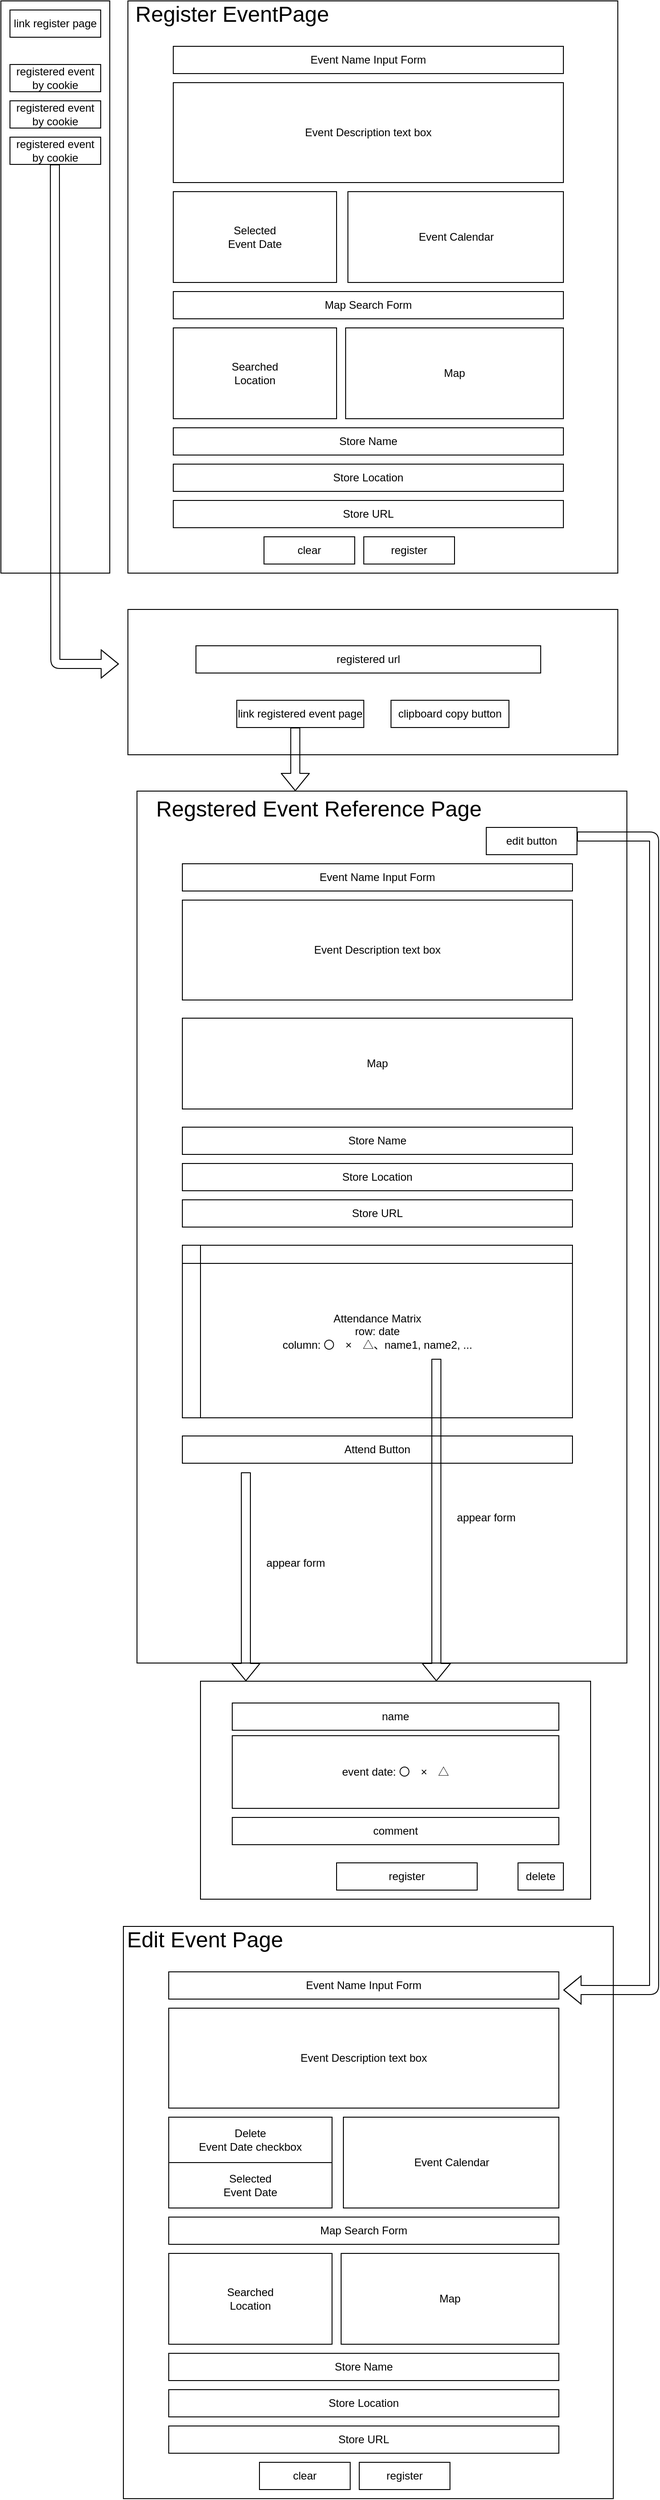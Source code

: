 <mxfile version="13.9.7" type="github">
  <diagram id="76KLX1Tyw8OJ2HWkUYvw" name="Page-1">
    <mxGraphModel dx="1422" dy="762" grid="1" gridSize="10" guides="1" tooltips="1" connect="1" arrows="1" fold="1" page="1" pageScale="1" pageWidth="827" pageHeight="1169" math="0" shadow="0">
      <root>
        <mxCell id="0" />
        <mxCell id="1" parent="0" />
        <mxCell id="SeXQM4YsFDkqSfDYHbvO-1" value="" style="rounded=0;whiteSpace=wrap;html=1;" parent="1" vertex="1">
          <mxGeometry x="170" y="40" width="540" height="630" as="geometry" />
        </mxCell>
        <mxCell id="SeXQM4YsFDkqSfDYHbvO-2" value="" style="rounded=0;whiteSpace=wrap;html=1;" parent="1" vertex="1">
          <mxGeometry x="30" y="40" width="120" height="630" as="geometry" />
        </mxCell>
        <mxCell id="SeXQM4YsFDkqSfDYHbvO-3" value="Event Name Input Form" style="rounded=0;whiteSpace=wrap;html=1;" parent="1" vertex="1">
          <mxGeometry x="220" y="90" width="430" height="30" as="geometry" />
        </mxCell>
        <mxCell id="SeXQM4YsFDkqSfDYHbvO-5" value="Selected&lt;br&gt;Event Date" style="rounded=0;whiteSpace=wrap;html=1;" parent="1" vertex="1">
          <mxGeometry x="220" y="250" width="180" height="100" as="geometry" />
        </mxCell>
        <mxCell id="SeXQM4YsFDkqSfDYHbvO-7" value="Map" style="rounded=0;whiteSpace=wrap;html=1;" parent="1" vertex="1">
          <mxGeometry x="410" y="400" width="240" height="100" as="geometry" />
        </mxCell>
        <mxCell id="SeXQM4YsFDkqSfDYHbvO-9" value="Map Search Form" style="rounded=0;whiteSpace=wrap;html=1;" parent="1" vertex="1">
          <mxGeometry x="220" y="360" width="430" height="30" as="geometry" />
        </mxCell>
        <mxCell id="SeXQM4YsFDkqSfDYHbvO-16" value="Event Description text box" style="rounded=0;whiteSpace=wrap;html=1;" parent="1" vertex="1">
          <mxGeometry x="220" y="130" width="430" height="110" as="geometry" />
        </mxCell>
        <mxCell id="SeXQM4YsFDkqSfDYHbvO-18" value="Event Calendar" style="rounded=0;whiteSpace=wrap;html=1;" parent="1" vertex="1">
          <mxGeometry x="412.5" y="250" width="237.5" height="100" as="geometry" />
        </mxCell>
        <mxCell id="SeXQM4YsFDkqSfDYHbvO-21" value="Searched&lt;br&gt;Location" style="rounded=0;whiteSpace=wrap;html=1;" parent="1" vertex="1">
          <mxGeometry x="220" y="400" width="180" height="100" as="geometry" />
        </mxCell>
        <mxCell id="SeXQM4YsFDkqSfDYHbvO-22" value="Store Name" style="rounded=0;whiteSpace=wrap;html=1;" parent="1" vertex="1">
          <mxGeometry x="220" y="510" width="430" height="30" as="geometry" />
        </mxCell>
        <mxCell id="SeXQM4YsFDkqSfDYHbvO-23" value="Store Location" style="rounded=0;whiteSpace=wrap;html=1;" parent="1" vertex="1">
          <mxGeometry x="220" y="550" width="430" height="30" as="geometry" />
        </mxCell>
        <mxCell id="SeXQM4YsFDkqSfDYHbvO-24" value="Store URL" style="rounded=0;whiteSpace=wrap;html=1;" parent="1" vertex="1">
          <mxGeometry x="220" y="590" width="430" height="30" as="geometry" />
        </mxCell>
        <mxCell id="SeXQM4YsFDkqSfDYHbvO-25" value="link register page" style="rounded=0;whiteSpace=wrap;html=1;" parent="1" vertex="1">
          <mxGeometry x="40" y="50" width="100" height="30" as="geometry" />
        </mxCell>
        <mxCell id="SeXQM4YsFDkqSfDYHbvO-26" value="clear&lt;span style=&quot;color: rgba(0 , 0 , 0 , 0) ; font-family: monospace ; font-size: 0px&quot;&gt;%3CmxGraphModel%3E%3Croot%3E%3CmxCell%20id%3D%220%22%2F%3E%3CmxCell%20id%3D%221%22%20parent%3D%220%22%2F%3E%3CmxCell%20id%3D%222%22%20value%3D%22link%20register%20page%22%20style%3D%22rounded%3D0%3BwhiteSpace%3Dwrap%3Bhtml%3D1%3B%22%20vertex%3D%221%22%20parent%3D%221%22%3E%3CmxGeometry%20x%3D%2240%22%20y%3D%2250%22%20width%3D%22100%22%20height%3D%2230%22%20as%3D%22geometry%22%2F%3E%3C%2FmxCell%3E%3C%2Froot%3E%3C%2FmxGraphModel%3E&lt;/span&gt;" style="rounded=0;whiteSpace=wrap;html=1;" parent="1" vertex="1">
          <mxGeometry x="320" y="630" width="100" height="30" as="geometry" />
        </mxCell>
        <mxCell id="SeXQM4YsFDkqSfDYHbvO-27" value="register" style="rounded=0;whiteSpace=wrap;html=1;" parent="1" vertex="1">
          <mxGeometry x="430" y="630" width="100" height="30" as="geometry" />
        </mxCell>
        <mxCell id="SeXQM4YsFDkqSfDYHbvO-28" value="registered event&lt;br&gt;by cookie" style="rounded=0;whiteSpace=wrap;html=1;" parent="1" vertex="1">
          <mxGeometry x="40" y="110" width="100" height="30" as="geometry" />
        </mxCell>
        <mxCell id="SeXQM4YsFDkqSfDYHbvO-29" value="registered event&lt;br&gt;by cookie" style="rounded=0;whiteSpace=wrap;html=1;" parent="1" vertex="1">
          <mxGeometry x="40" y="150" width="100" height="30" as="geometry" />
        </mxCell>
        <mxCell id="SeXQM4YsFDkqSfDYHbvO-30" value="registered event&lt;br&gt;by cookie" style="rounded=0;whiteSpace=wrap;html=1;" parent="1" vertex="1">
          <mxGeometry x="40" y="190" width="100" height="30" as="geometry" />
        </mxCell>
        <mxCell id="SeXQM4YsFDkqSfDYHbvO-31" value="&lt;font style=&quot;font-size: 24px&quot;&gt;Register EventPage&lt;/font&gt;" style="text;html=1;strokeColor=none;fillColor=none;align=center;verticalAlign=middle;whiteSpace=wrap;rounded=0;" parent="1" vertex="1">
          <mxGeometry x="170" y="40" width="230" height="30" as="geometry" />
        </mxCell>
        <mxCell id="SeXQM4YsFDkqSfDYHbvO-34" value="" style="rounded=0;whiteSpace=wrap;html=1;" parent="1" vertex="1">
          <mxGeometry x="180" y="910" width="540" height="960" as="geometry" />
        </mxCell>
        <mxCell id="SeXQM4YsFDkqSfDYHbvO-35" value="&lt;font style=&quot;font-size: 24px&quot;&gt;Regstered Event Reference Page&lt;/font&gt;" style="text;html=1;align=center;verticalAlign=middle;resizable=0;points=[];autosize=1;" parent="1" vertex="1">
          <mxGeometry x="195" y="920" width="370" height="20" as="geometry" />
        </mxCell>
        <mxCell id="SeXQM4YsFDkqSfDYHbvO-36" value="Event Name Input Form" style="rounded=0;whiteSpace=wrap;html=1;" parent="1" vertex="1">
          <mxGeometry x="230" y="990" width="430" height="30" as="geometry" />
        </mxCell>
        <mxCell id="SeXQM4YsFDkqSfDYHbvO-37" value="Event Description text box" style="rounded=0;whiteSpace=wrap;html=1;" parent="1" vertex="1">
          <mxGeometry x="230" y="1030" width="430" height="110" as="geometry" />
        </mxCell>
        <mxCell id="SeXQM4YsFDkqSfDYHbvO-38" value="Map" style="rounded=0;whiteSpace=wrap;html=1;" parent="1" vertex="1">
          <mxGeometry x="230" y="1160" width="430" height="100" as="geometry" />
        </mxCell>
        <mxCell id="SeXQM4YsFDkqSfDYHbvO-39" value="Store Name" style="rounded=0;whiteSpace=wrap;html=1;" parent="1" vertex="1">
          <mxGeometry x="230" y="1280" width="430" height="30" as="geometry" />
        </mxCell>
        <mxCell id="SeXQM4YsFDkqSfDYHbvO-40" value="Store Location" style="rounded=0;whiteSpace=wrap;html=1;" parent="1" vertex="1">
          <mxGeometry x="230" y="1320" width="430" height="30" as="geometry" />
        </mxCell>
        <mxCell id="SeXQM4YsFDkqSfDYHbvO-41" value="Store URL" style="rounded=0;whiteSpace=wrap;html=1;" parent="1" vertex="1">
          <mxGeometry x="230" y="1360" width="430" height="30" as="geometry" />
        </mxCell>
        <mxCell id="SeXQM4YsFDkqSfDYHbvO-42" value="Attendance Matrix&lt;br&gt;row: date&lt;br&gt;column: 〇　×　△、name1, name2, ..." style="shape=internalStorage;whiteSpace=wrap;html=1;backgroundOutline=1;" parent="1" vertex="1">
          <mxGeometry x="230" y="1410" width="430" height="190" as="geometry" />
        </mxCell>
        <mxCell id="SeXQM4YsFDkqSfDYHbvO-43" value="edit button" style="rounded=0;whiteSpace=wrap;html=1;" parent="1" vertex="1">
          <mxGeometry x="565" y="950" width="100" height="30" as="geometry" />
        </mxCell>
        <mxCell id="SeXQM4YsFDkqSfDYHbvO-44" value="" style="rounded=0;whiteSpace=wrap;html=1;" parent="1" vertex="1">
          <mxGeometry x="250" y="1890" width="430" height="240" as="geometry" />
        </mxCell>
        <mxCell id="SeXQM4YsFDkqSfDYHbvO-45" value="Attend Button" style="rounded=0;whiteSpace=wrap;html=1;" parent="1" vertex="1">
          <mxGeometry x="230" y="1620" width="430" height="30" as="geometry" />
        </mxCell>
        <mxCell id="SeXQM4YsFDkqSfDYHbvO-47" value="" style="shape=flexArrow;endArrow=classic;html=1;" parent="1" edge="1">
          <mxGeometry width="50" height="50" relative="1" as="geometry">
            <mxPoint x="300" y="1660" as="sourcePoint" />
            <mxPoint x="300" y="1890" as="targetPoint" />
          </mxGeometry>
        </mxCell>
        <mxCell id="SeXQM4YsFDkqSfDYHbvO-48" value="appear form" style="text;html=1;strokeColor=none;fillColor=none;align=center;verticalAlign=middle;whiteSpace=wrap;rounded=0;" parent="1" vertex="1">
          <mxGeometry x="310" y="1750" width="90" height="20" as="geometry" />
        </mxCell>
        <mxCell id="SeXQM4YsFDkqSfDYHbvO-49" value="name" style="rounded=0;whiteSpace=wrap;html=1;" parent="1" vertex="1">
          <mxGeometry x="285" y="1914" width="360" height="30" as="geometry" />
        </mxCell>
        <mxCell id="SeXQM4YsFDkqSfDYHbvO-50" value="event date: 〇　×　△" style="rounded=0;whiteSpace=wrap;html=1;" parent="1" vertex="1">
          <mxGeometry x="285" y="1950" width="360" height="80" as="geometry" />
        </mxCell>
        <mxCell id="SeXQM4YsFDkqSfDYHbvO-51" value="comment" style="rounded=0;whiteSpace=wrap;html=1;" parent="1" vertex="1">
          <mxGeometry x="285" y="2040" width="360" height="30" as="geometry" />
        </mxCell>
        <mxCell id="SeXQM4YsFDkqSfDYHbvO-52" value="register" style="rounded=0;whiteSpace=wrap;html=1;" parent="1" vertex="1">
          <mxGeometry x="400" y="2090" width="155" height="30" as="geometry" />
        </mxCell>
        <mxCell id="SeXQM4YsFDkqSfDYHbvO-53" value="" style="shape=flexArrow;endArrow=classic;html=1;" parent="1" edge="1">
          <mxGeometry width="50" height="50" relative="1" as="geometry">
            <mxPoint x="510" y="1535" as="sourcePoint" />
            <mxPoint x="510" y="1890" as="targetPoint" />
          </mxGeometry>
        </mxCell>
        <mxCell id="SeXQM4YsFDkqSfDYHbvO-54" value="appear form" style="text;html=1;strokeColor=none;fillColor=none;align=center;verticalAlign=middle;whiteSpace=wrap;rounded=0;" parent="1" vertex="1">
          <mxGeometry x="520" y="1700" width="90" height="20" as="geometry" />
        </mxCell>
        <mxCell id="SeXQM4YsFDkqSfDYHbvO-57" value="" style="shape=flexArrow;endArrow=classic;html=1;" parent="1" edge="1">
          <mxGeometry width="50" height="50" relative="1" as="geometry">
            <mxPoint x="89.5" y="220" as="sourcePoint" />
            <mxPoint x="160" y="770" as="targetPoint" />
            <Array as="points">
              <mxPoint x="90" y="770" />
            </Array>
          </mxGeometry>
        </mxCell>
        <mxCell id="SeXQM4YsFDkqSfDYHbvO-58" value="" style="rounded=0;whiteSpace=wrap;html=1;" parent="1" vertex="1">
          <mxGeometry x="170" y="710" width="540" height="160" as="geometry" />
        </mxCell>
        <mxCell id="SeXQM4YsFDkqSfDYHbvO-59" value="registered url" style="rounded=0;whiteSpace=wrap;html=1;" parent="1" vertex="1">
          <mxGeometry x="245" y="750" width="380" height="30" as="geometry" />
        </mxCell>
        <mxCell id="SeXQM4YsFDkqSfDYHbvO-60" value="clipboard copy button" style="rounded=0;whiteSpace=wrap;html=1;" parent="1" vertex="1">
          <mxGeometry x="460" y="810" width="130" height="30" as="geometry" />
        </mxCell>
        <mxCell id="SeXQM4YsFDkqSfDYHbvO-61" value="link registered event page" style="rounded=0;whiteSpace=wrap;html=1;" parent="1" vertex="1">
          <mxGeometry x="290" y="810" width="140" height="30" as="geometry" />
        </mxCell>
        <mxCell id="SeXQM4YsFDkqSfDYHbvO-62" value="" style="shape=flexArrow;endArrow=classic;html=1;" parent="1" edge="1">
          <mxGeometry width="50" height="50" relative="1" as="geometry">
            <mxPoint x="354.5" y="840" as="sourcePoint" />
            <mxPoint x="354.5" y="910" as="targetPoint" />
          </mxGeometry>
        </mxCell>
        <mxCell id="SeXQM4YsFDkqSfDYHbvO-91" value="" style="rounded=0;whiteSpace=wrap;html=1;" parent="1" vertex="1">
          <mxGeometry x="165" y="2160" width="540" height="630" as="geometry" />
        </mxCell>
        <mxCell id="SeXQM4YsFDkqSfDYHbvO-92" value="Event Name Input Form" style="rounded=0;whiteSpace=wrap;html=1;" parent="1" vertex="1">
          <mxGeometry x="215" y="2210" width="430" height="30" as="geometry" />
        </mxCell>
        <mxCell id="SeXQM4YsFDkqSfDYHbvO-93" value="Selected&lt;br&gt;Event Date" style="rounded=0;whiteSpace=wrap;html=1;" parent="1" vertex="1">
          <mxGeometry x="215" y="2420" width="180" height="50" as="geometry" />
        </mxCell>
        <mxCell id="SeXQM4YsFDkqSfDYHbvO-94" value="Map" style="rounded=0;whiteSpace=wrap;html=1;" parent="1" vertex="1">
          <mxGeometry x="405" y="2520" width="240" height="100" as="geometry" />
        </mxCell>
        <mxCell id="SeXQM4YsFDkqSfDYHbvO-95" value="Map Search Form" style="rounded=0;whiteSpace=wrap;html=1;" parent="1" vertex="1">
          <mxGeometry x="215" y="2480" width="430" height="30" as="geometry" />
        </mxCell>
        <mxCell id="SeXQM4YsFDkqSfDYHbvO-96" value="Event Description text box" style="rounded=0;whiteSpace=wrap;html=1;" parent="1" vertex="1">
          <mxGeometry x="215" y="2250" width="430" height="110" as="geometry" />
        </mxCell>
        <mxCell id="SeXQM4YsFDkqSfDYHbvO-97" value="Event Calendar" style="rounded=0;whiteSpace=wrap;html=1;" parent="1" vertex="1">
          <mxGeometry x="407.5" y="2370" width="237.5" height="100" as="geometry" />
        </mxCell>
        <mxCell id="SeXQM4YsFDkqSfDYHbvO-98" value="Searched&lt;br&gt;Location" style="rounded=0;whiteSpace=wrap;html=1;" parent="1" vertex="1">
          <mxGeometry x="215" y="2520" width="180" height="100" as="geometry" />
        </mxCell>
        <mxCell id="SeXQM4YsFDkqSfDYHbvO-99" value="Store Name" style="rounded=0;whiteSpace=wrap;html=1;" parent="1" vertex="1">
          <mxGeometry x="215" y="2630" width="430" height="30" as="geometry" />
        </mxCell>
        <mxCell id="SeXQM4YsFDkqSfDYHbvO-100" value="Store Location" style="rounded=0;whiteSpace=wrap;html=1;" parent="1" vertex="1">
          <mxGeometry x="215" y="2670" width="430" height="30" as="geometry" />
        </mxCell>
        <mxCell id="SeXQM4YsFDkqSfDYHbvO-101" value="Store URL" style="rounded=0;whiteSpace=wrap;html=1;" parent="1" vertex="1">
          <mxGeometry x="215" y="2710" width="430" height="30" as="geometry" />
        </mxCell>
        <mxCell id="SeXQM4YsFDkqSfDYHbvO-102" value="clear&lt;span style=&quot;color: rgba(0 , 0 , 0 , 0) ; font-family: monospace ; font-size: 0px&quot;&gt;%3CmxGraphModel%3E%3Croot%3E%3CmxCell%20id%3D%220%22%2F%3E%3CmxCell%20id%3D%221%22%20parent%3D%220%22%2F%3E%3CmxCell%20id%3D%222%22%20value%3D%22link%20register%20page%22%20style%3D%22rounded%3D0%3BwhiteSpace%3Dwrap%3Bhtml%3D1%3B%22%20vertex%3D%221%22%20parent%3D%221%22%3E%3CmxGeometry%20x%3D%2240%22%20y%3D%2250%22%20width%3D%22100%22%20height%3D%2230%22%20as%3D%22geometry%22%2F%3E%3C%2FmxCell%3E%3C%2Froot%3E%3C%2FmxGraphModel%3E&lt;/span&gt;" style="rounded=0;whiteSpace=wrap;html=1;" parent="1" vertex="1">
          <mxGeometry x="315" y="2750" width="100" height="30" as="geometry" />
        </mxCell>
        <mxCell id="SeXQM4YsFDkqSfDYHbvO-103" value="register" style="rounded=0;whiteSpace=wrap;html=1;" parent="1" vertex="1">
          <mxGeometry x="425" y="2750" width="100" height="30" as="geometry" />
        </mxCell>
        <mxCell id="SeXQM4YsFDkqSfDYHbvO-104" value="&lt;font style=&quot;font-size: 24px&quot;&gt;Edit Event Page&lt;/font&gt;" style="text;html=1;strokeColor=none;fillColor=none;align=center;verticalAlign=middle;whiteSpace=wrap;rounded=0;" parent="1" vertex="1">
          <mxGeometry x="165" y="2160" width="180" height="30" as="geometry" />
        </mxCell>
        <mxCell id="SeXQM4YsFDkqSfDYHbvO-105" value="Delete&lt;br&gt;Event Date checkbox" style="rounded=0;whiteSpace=wrap;html=1;" parent="1" vertex="1">
          <mxGeometry x="215" y="2370" width="180" height="50" as="geometry" />
        </mxCell>
        <mxCell id="SeXQM4YsFDkqSfDYHbvO-107" value="" style="shape=flexArrow;endArrow=classic;html=1;" parent="1" edge="1">
          <mxGeometry width="50" height="50" relative="1" as="geometry">
            <mxPoint x="665" y="960" as="sourcePoint" />
            <mxPoint x="650" y="2230" as="targetPoint" />
            <Array as="points">
              <mxPoint x="750" y="960" />
              <mxPoint x="750" y="2230" />
            </Array>
          </mxGeometry>
        </mxCell>
        <mxCell id="pWngGedP1YmpkTmvJc-U-1" value="delete" style="rounded=0;whiteSpace=wrap;html=1;" vertex="1" parent="1">
          <mxGeometry x="600" y="2090" width="50" height="30" as="geometry" />
        </mxCell>
      </root>
    </mxGraphModel>
  </diagram>
</mxfile>
